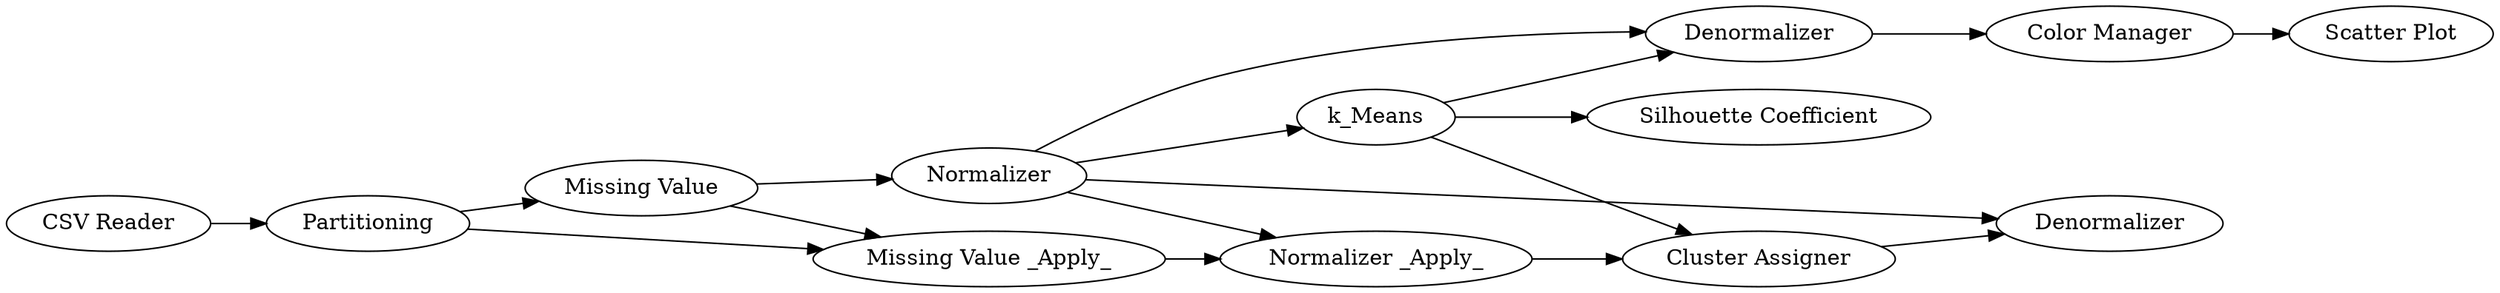 digraph {
	1 [label="CSV Reader"]
	2 [label=Partitioning]
	3 [label="Missing Value"]
	4 [label="Missing Value _Apply_"]
	5 [label=Normalizer]
	6 [label="Normalizer _Apply_"]
	7 [label=k_Means]
	8 [label=Denormalizer]
	9 [label="Color Manager"]
	10 [label="Scatter Plot"]
	11 [label="Silhouette Coefficient"]
	12 [label="Cluster Assigner"]
	13 [label=Denormalizer]
	1 -> 2
	2 -> 3
	2 -> 4
	3 -> 4
	3 -> 5
	4 -> 6
	5 -> 6
	5 -> 7
	5 -> 8
	5 -> 13
	6 -> 12
	7 -> 8
	7 -> 11
	7 -> 12
	8 -> 9
	9 -> 10
	12 -> 13
	rankdir=LR
}
